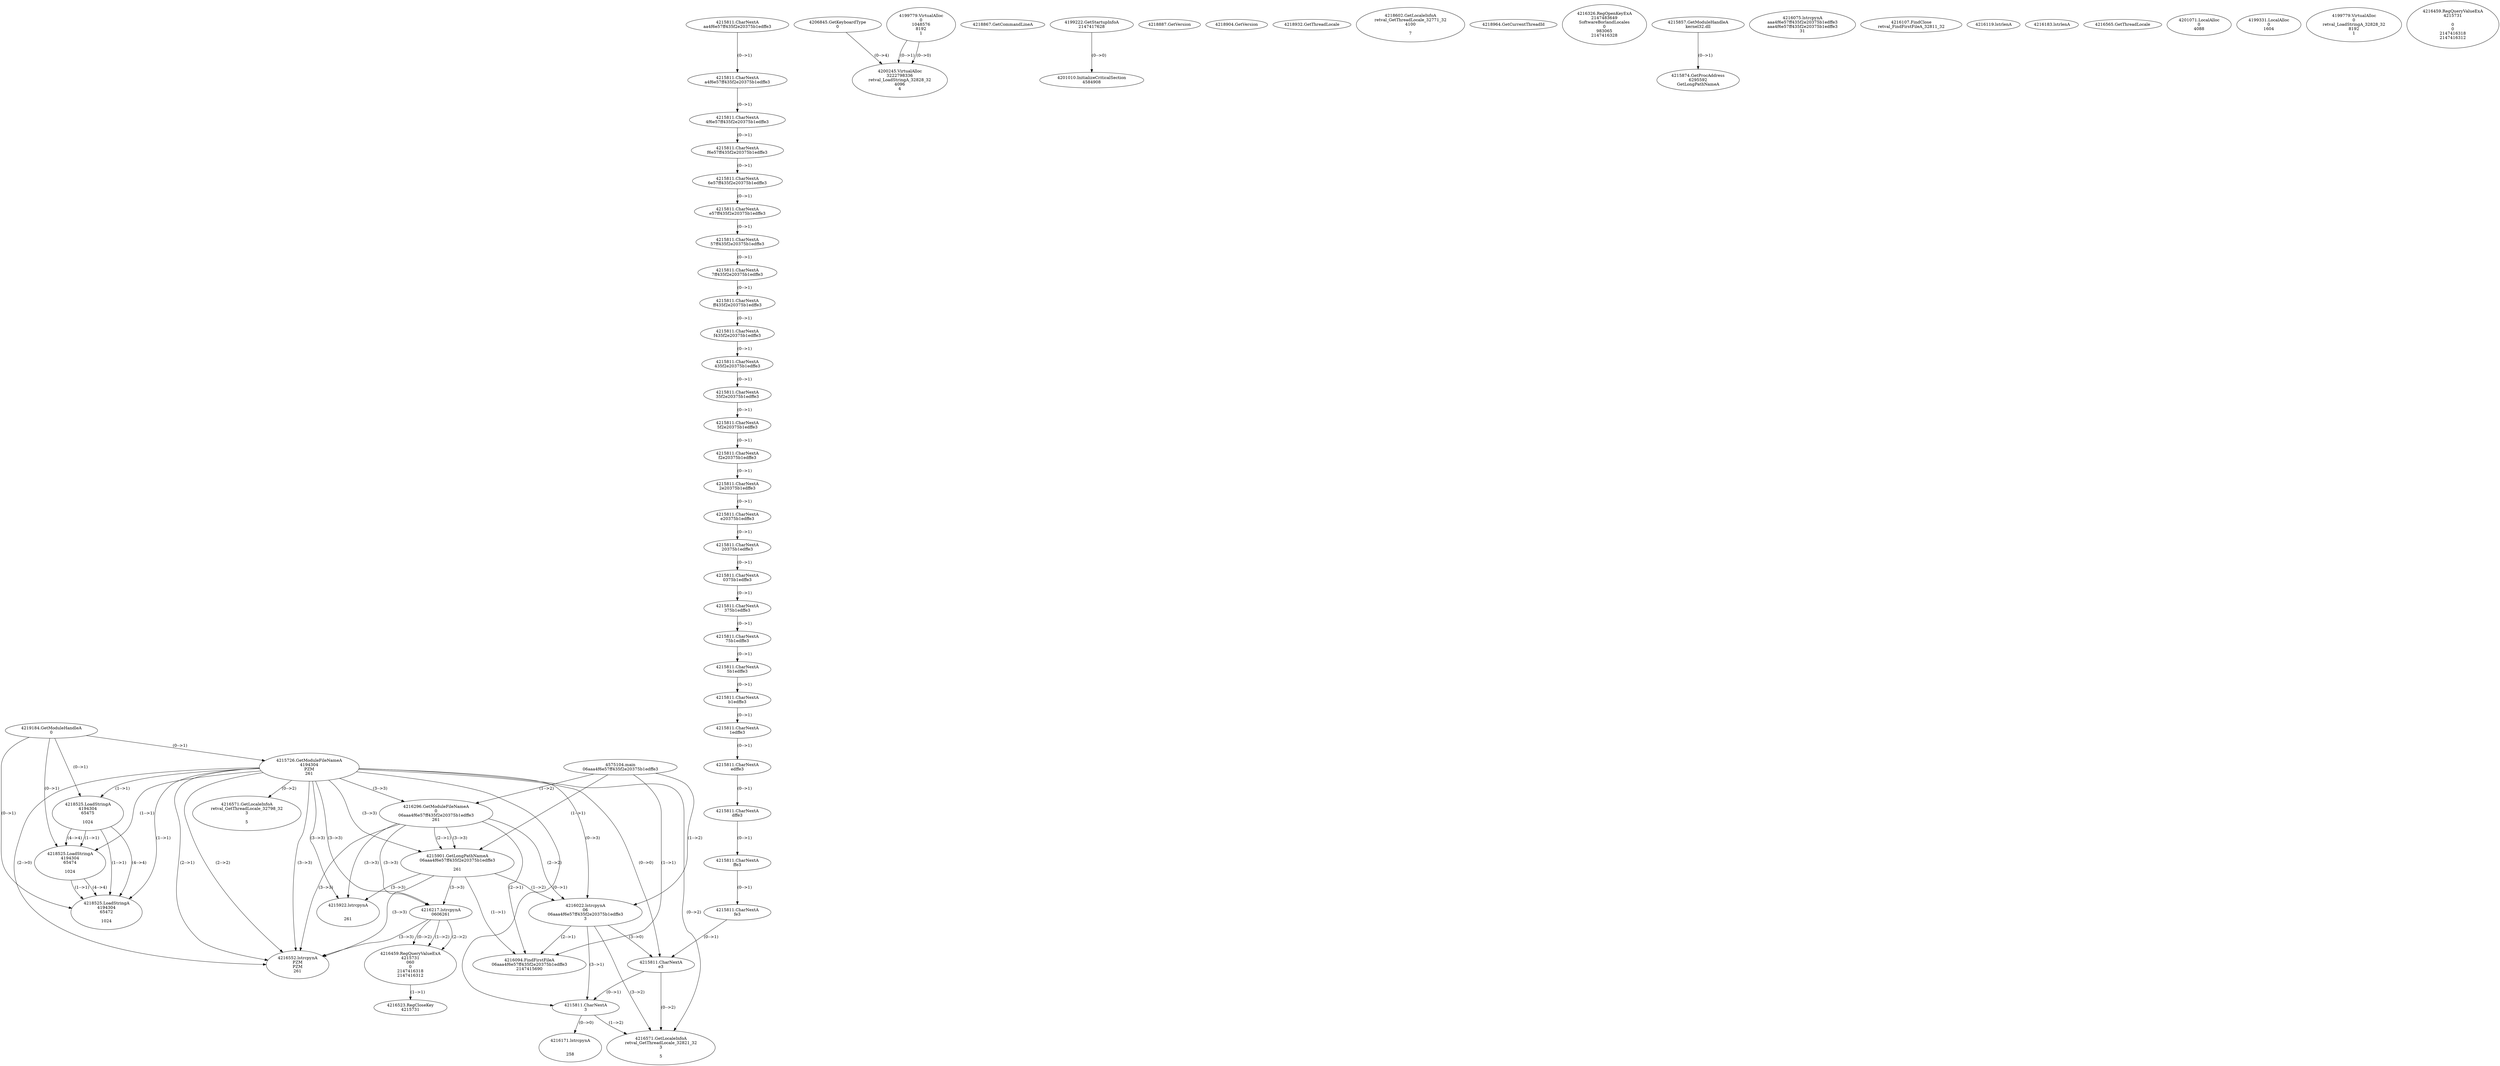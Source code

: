 // Global SCDG with merge call
digraph {
	0 [label="4575104.main
06aaa4f6e57ff435f2e20375b1edffe3"]
	1 [label="4219184.GetModuleHandleA
0"]
	2 [label="4206845.GetKeyboardType
0"]
	3 [label="4218867.GetCommandLineA
"]
	4 [label="4199222.GetStartupInfoA
2147417628"]
	5 [label="4218887.GetVersion
"]
	6 [label="4218904.GetVersion
"]
	7 [label="4218932.GetThreadLocale
"]
	8 [label="4218602.GetLocaleInfoA
retval_GetThreadLocale_32771_32
4100

7"]
	9 [label="4218964.GetCurrentThreadId
"]
	10 [label="4215726.GetModuleFileNameA
4194304
PZM
261"]
	1 -> 10 [label="(0-->1)"]
	11 [label="4216296.GetModuleFileNameA
0
06aaa4f6e57ff435f2e20375b1edffe3
261"]
	0 -> 11 [label="(1-->2)"]
	10 -> 11 [label="(3-->3)"]
	12 [label="4216326.RegOpenKeyExA
2147483649
Software\Borland\Locales
0
983065
2147416328"]
	13 [label="4215857.GetModuleHandleA
kernel32.dll"]
	14 [label="4215874.GetProcAddress
6295592
GetLongPathNameA"]
	13 -> 14 [label="(0-->1)"]
	15 [label="4215901.GetLongPathNameA
06aaa4f6e57ff435f2e20375b1edffe3

261"]
	0 -> 15 [label="(1-->1)"]
	11 -> 15 [label="(2-->1)"]
	10 -> 15 [label="(3-->3)"]
	11 -> 15 [label="(3-->3)"]
	16 [label="4216022.lstrcpynA
06
06aaa4f6e57ff435f2e20375b1edffe3
3"]
	0 -> 16 [label="(1-->2)"]
	11 -> 16 [label="(2-->2)"]
	15 -> 16 [label="(1-->2)"]
	10 -> 16 [label="(0-->3)"]
	17 [label="4215811.CharNextA
aa4f6e57ff435f2e20375b1edffe3"]
	18 [label="4215811.CharNextA
a4f6e57ff435f2e20375b1edffe3"]
	17 -> 18 [label="(0-->1)"]
	19 [label="4215811.CharNextA
4f6e57ff435f2e20375b1edffe3"]
	18 -> 19 [label="(0-->1)"]
	20 [label="4215811.CharNextA
f6e57ff435f2e20375b1edffe3"]
	19 -> 20 [label="(0-->1)"]
	21 [label="4215811.CharNextA
6e57ff435f2e20375b1edffe3"]
	20 -> 21 [label="(0-->1)"]
	22 [label="4215811.CharNextA
e57ff435f2e20375b1edffe3"]
	21 -> 22 [label="(0-->1)"]
	23 [label="4215811.CharNextA
57ff435f2e20375b1edffe3"]
	22 -> 23 [label="(0-->1)"]
	24 [label="4215811.CharNextA
7ff435f2e20375b1edffe3"]
	23 -> 24 [label="(0-->1)"]
	25 [label="4215811.CharNextA
ff435f2e20375b1edffe3"]
	24 -> 25 [label="(0-->1)"]
	26 [label="4215811.CharNextA
f435f2e20375b1edffe3"]
	25 -> 26 [label="(0-->1)"]
	27 [label="4215811.CharNextA
435f2e20375b1edffe3"]
	26 -> 27 [label="(0-->1)"]
	28 [label="4215811.CharNextA
35f2e20375b1edffe3"]
	27 -> 28 [label="(0-->1)"]
	29 [label="4215811.CharNextA
5f2e20375b1edffe3"]
	28 -> 29 [label="(0-->1)"]
	30 [label="4215811.CharNextA
f2e20375b1edffe3"]
	29 -> 30 [label="(0-->1)"]
	31 [label="4215811.CharNextA
2e20375b1edffe3"]
	30 -> 31 [label="(0-->1)"]
	32 [label="4215811.CharNextA
e20375b1edffe3"]
	31 -> 32 [label="(0-->1)"]
	33 [label="4215811.CharNextA
20375b1edffe3"]
	32 -> 33 [label="(0-->1)"]
	34 [label="4215811.CharNextA
0375b1edffe3"]
	33 -> 34 [label="(0-->1)"]
	35 [label="4215811.CharNextA
375b1edffe3"]
	34 -> 35 [label="(0-->1)"]
	36 [label="4215811.CharNextA
75b1edffe3"]
	35 -> 36 [label="(0-->1)"]
	37 [label="4215811.CharNextA
5b1edffe3"]
	36 -> 37 [label="(0-->1)"]
	38 [label="4215811.CharNextA
b1edffe3"]
	37 -> 38 [label="(0-->1)"]
	39 [label="4215811.CharNextA
1edffe3"]
	38 -> 39 [label="(0-->1)"]
	40 [label="4215811.CharNextA
edffe3"]
	39 -> 40 [label="(0-->1)"]
	41 [label="4215811.CharNextA
dffe3"]
	40 -> 41 [label="(0-->1)"]
	42 [label="4215811.CharNextA
ffe3"]
	41 -> 42 [label="(0-->1)"]
	43 [label="4215811.CharNextA
fe3"]
	42 -> 43 [label="(0-->1)"]
	44 [label="4215811.CharNextA
e3"]
	43 -> 44 [label="(0-->1)"]
	10 -> 44 [label="(0-->0)"]
	16 -> 44 [label="(3-->0)"]
	45 [label="4215811.CharNextA
3"]
	10 -> 45 [label="(0-->1)"]
	16 -> 45 [label="(3-->1)"]
	44 -> 45 [label="(0-->1)"]
	46 [label="4216075.lstrcpynA
aaa4f6e57ff435f2e20375b1edffe3
aaa4f6e57ff435f2e20375b1edffe3
31"]
	47 [label="4216094.FindFirstFileA
06aaa4f6e57ff435f2e20375b1edffe3
2147415690"]
	0 -> 47 [label="(1-->1)"]
	11 -> 47 [label="(2-->1)"]
	15 -> 47 [label="(1-->1)"]
	16 -> 47 [label="(2-->1)"]
	48 [label="4216107.FindClose
retval_FindFirstFileA_32811_32"]
	49 [label="4216119.lstrlenA
"]
	50 [label="4216171.lstrcpynA


258"]
	45 -> 50 [label="(0-->0)"]
	51 [label="4216183.lstrlenA
"]
	52 [label="4216217.lstrcpynA
06\
06\
261"]
	10 -> 52 [label="(3-->3)"]
	11 -> 52 [label="(3-->3)"]
	15 -> 52 [label="(3-->3)"]
	53 [label="4216459.RegQueryValueExA
4215731
06\
0
0
2147416318
2147416312"]
	52 -> 53 [label="(1-->2)"]
	52 -> 53 [label="(2-->2)"]
	52 -> 53 [label="(0-->2)"]
	54 [label="4216523.RegCloseKey
4215731"]
	53 -> 54 [label="(1-->1)"]
	55 [label="4216552.lstrcpynA
PZM
PZM
261"]
	10 -> 55 [label="(2-->1)"]
	10 -> 55 [label="(2-->2)"]
	10 -> 55 [label="(3-->3)"]
	11 -> 55 [label="(3-->3)"]
	15 -> 55 [label="(3-->3)"]
	52 -> 55 [label="(3-->3)"]
	10 -> 55 [label="(2-->0)"]
	56 [label="4216565.GetThreadLocale
"]
	57 [label="4216571.GetLocaleInfoA
retval_GetThreadLocale_32821_32
3

5"]
	10 -> 57 [label="(0-->2)"]
	16 -> 57 [label="(3-->2)"]
	44 -> 57 [label="(0-->2)"]
	45 -> 57 [label="(1-->2)"]
	58 [label="4218525.LoadStringA
4194304
65475

1024"]
	1 -> 58 [label="(0-->1)"]
	10 -> 58 [label="(1-->1)"]
	59 [label="4218525.LoadStringA
4194304
65474

1024"]
	1 -> 59 [label="(0-->1)"]
	10 -> 59 [label="(1-->1)"]
	58 -> 59 [label="(1-->1)"]
	58 -> 59 [label="(4-->4)"]
	60 [label="4218525.LoadStringA
4194304
65472

1024"]
	1 -> 60 [label="(0-->1)"]
	10 -> 60 [label="(1-->1)"]
	58 -> 60 [label="(1-->1)"]
	59 -> 60 [label="(1-->1)"]
	58 -> 60 [label="(4-->4)"]
	59 -> 60 [label="(4-->4)"]
	61 [label="4201010.InitializeCriticalSection
4584908"]
	4 -> 61 [label="(0-->0)"]
	62 [label="4201071.LocalAlloc
0
4088"]
	63 [label="4199779.VirtualAlloc
0
1048576
8192
1"]
	64 [label="4199331.LocalAlloc
0
1604"]
	65 [label="4200245.VirtualAlloc
3222798336
retval_LoadStringA_32828_32
4096
4"]
	63 -> 65 [label="(0-->1)"]
	2 -> 65 [label="(0-->4)"]
	63 -> 65 [label="(0-->0)"]
	66 [label="4199779.VirtualAlloc
0
retval_LoadStringA_32828_32
8192
1"]
	67 [label="4215922.lstrcpynA


261"]
	10 -> 67 [label="(3-->3)"]
	11 -> 67 [label="(3-->3)"]
	15 -> 67 [label="(3-->3)"]
	68 [label="4216459.RegQueryValueExA
4215731

0
0
2147416318
2147416312"]
	69 [label="4216571.GetLocaleInfoA
retval_GetThreadLocale_32798_32
3

5"]
	10 -> 69 [label="(0-->2)"]
}
